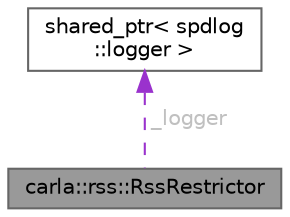 digraph "carla::rss::RssRestrictor"
{
 // INTERACTIVE_SVG=YES
 // LATEX_PDF_SIZE
  bgcolor="transparent";
  edge [fontname=Helvetica,fontsize=10,labelfontname=Helvetica,labelfontsize=10];
  node [fontname=Helvetica,fontsize=10,shape=box,height=0.2,width=0.4];
  Node1 [id="Node000001",label="carla::rss::RssRestrictor",height=0.2,width=0.4,color="gray40", fillcolor="grey60", style="filled", fontcolor="black",tooltip="class implementing the RSS restrictions within CARLA"];
  Node2 -> Node1 [id="edge1_Node000001_Node000002",dir="back",color="darkorchid3",style="dashed",tooltip=" ",label=" _logger",fontcolor="grey" ];
  Node2 [id="Node000002",label="shared_ptr\< spdlog\l::logger \>",height=0.2,width=0.4,color="gray40", fillcolor="white", style="filled",tooltip=" "];
}
